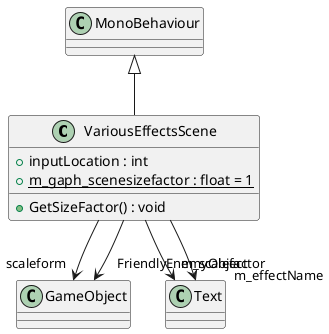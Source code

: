@startuml
class VariousEffectsScene {
    + inputLocation : int
    + {static} m_gaph_scenesizefactor : float = 1
    + GetSizeFactor() : void
}
MonoBehaviour <|-- VariousEffectsScene
VariousEffectsScene --> "scaleform" GameObject
VariousEffectsScene --> "FriendlyEnemyObject" GameObject
VariousEffectsScene --> "m_scalefactor" Text
VariousEffectsScene --> "m_effectName" Text
@enduml
